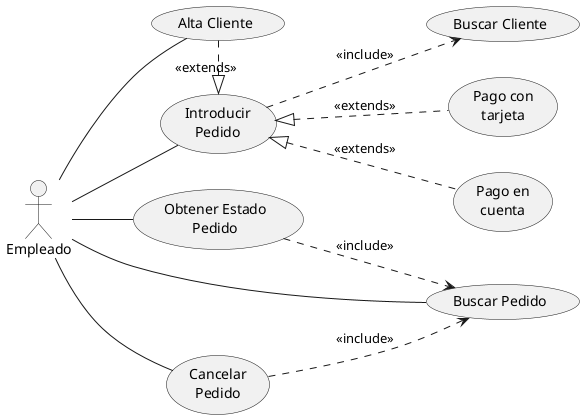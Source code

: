 @startuml
left to right direction
:Empleado: as e

(Introducir\nPedido) as (ip)
(Obtener Estado\nPedido) as (oep)
(Buscar Pedido) as (bbp)
(Alta Cliente) as (ac)
(Buscar Cliente) as (bc)
(Cancelar\nPedido) as (cp)

e -- (ac)
e -- (ip)
e -- (oep)
e -- (cp)
e -- (bbp)

(ac) .|> (ip): <<extends>>
(ip) ..> (bc): <<include>>
(ip) <|.. (Pago con\ntarjeta): <<extends>>
(ip) <|.. (Pago en\ncuenta): <<extends>>

(oep)..>(bbp):<<include>>
(cp)..>(bbp):<<include>>
@enduml